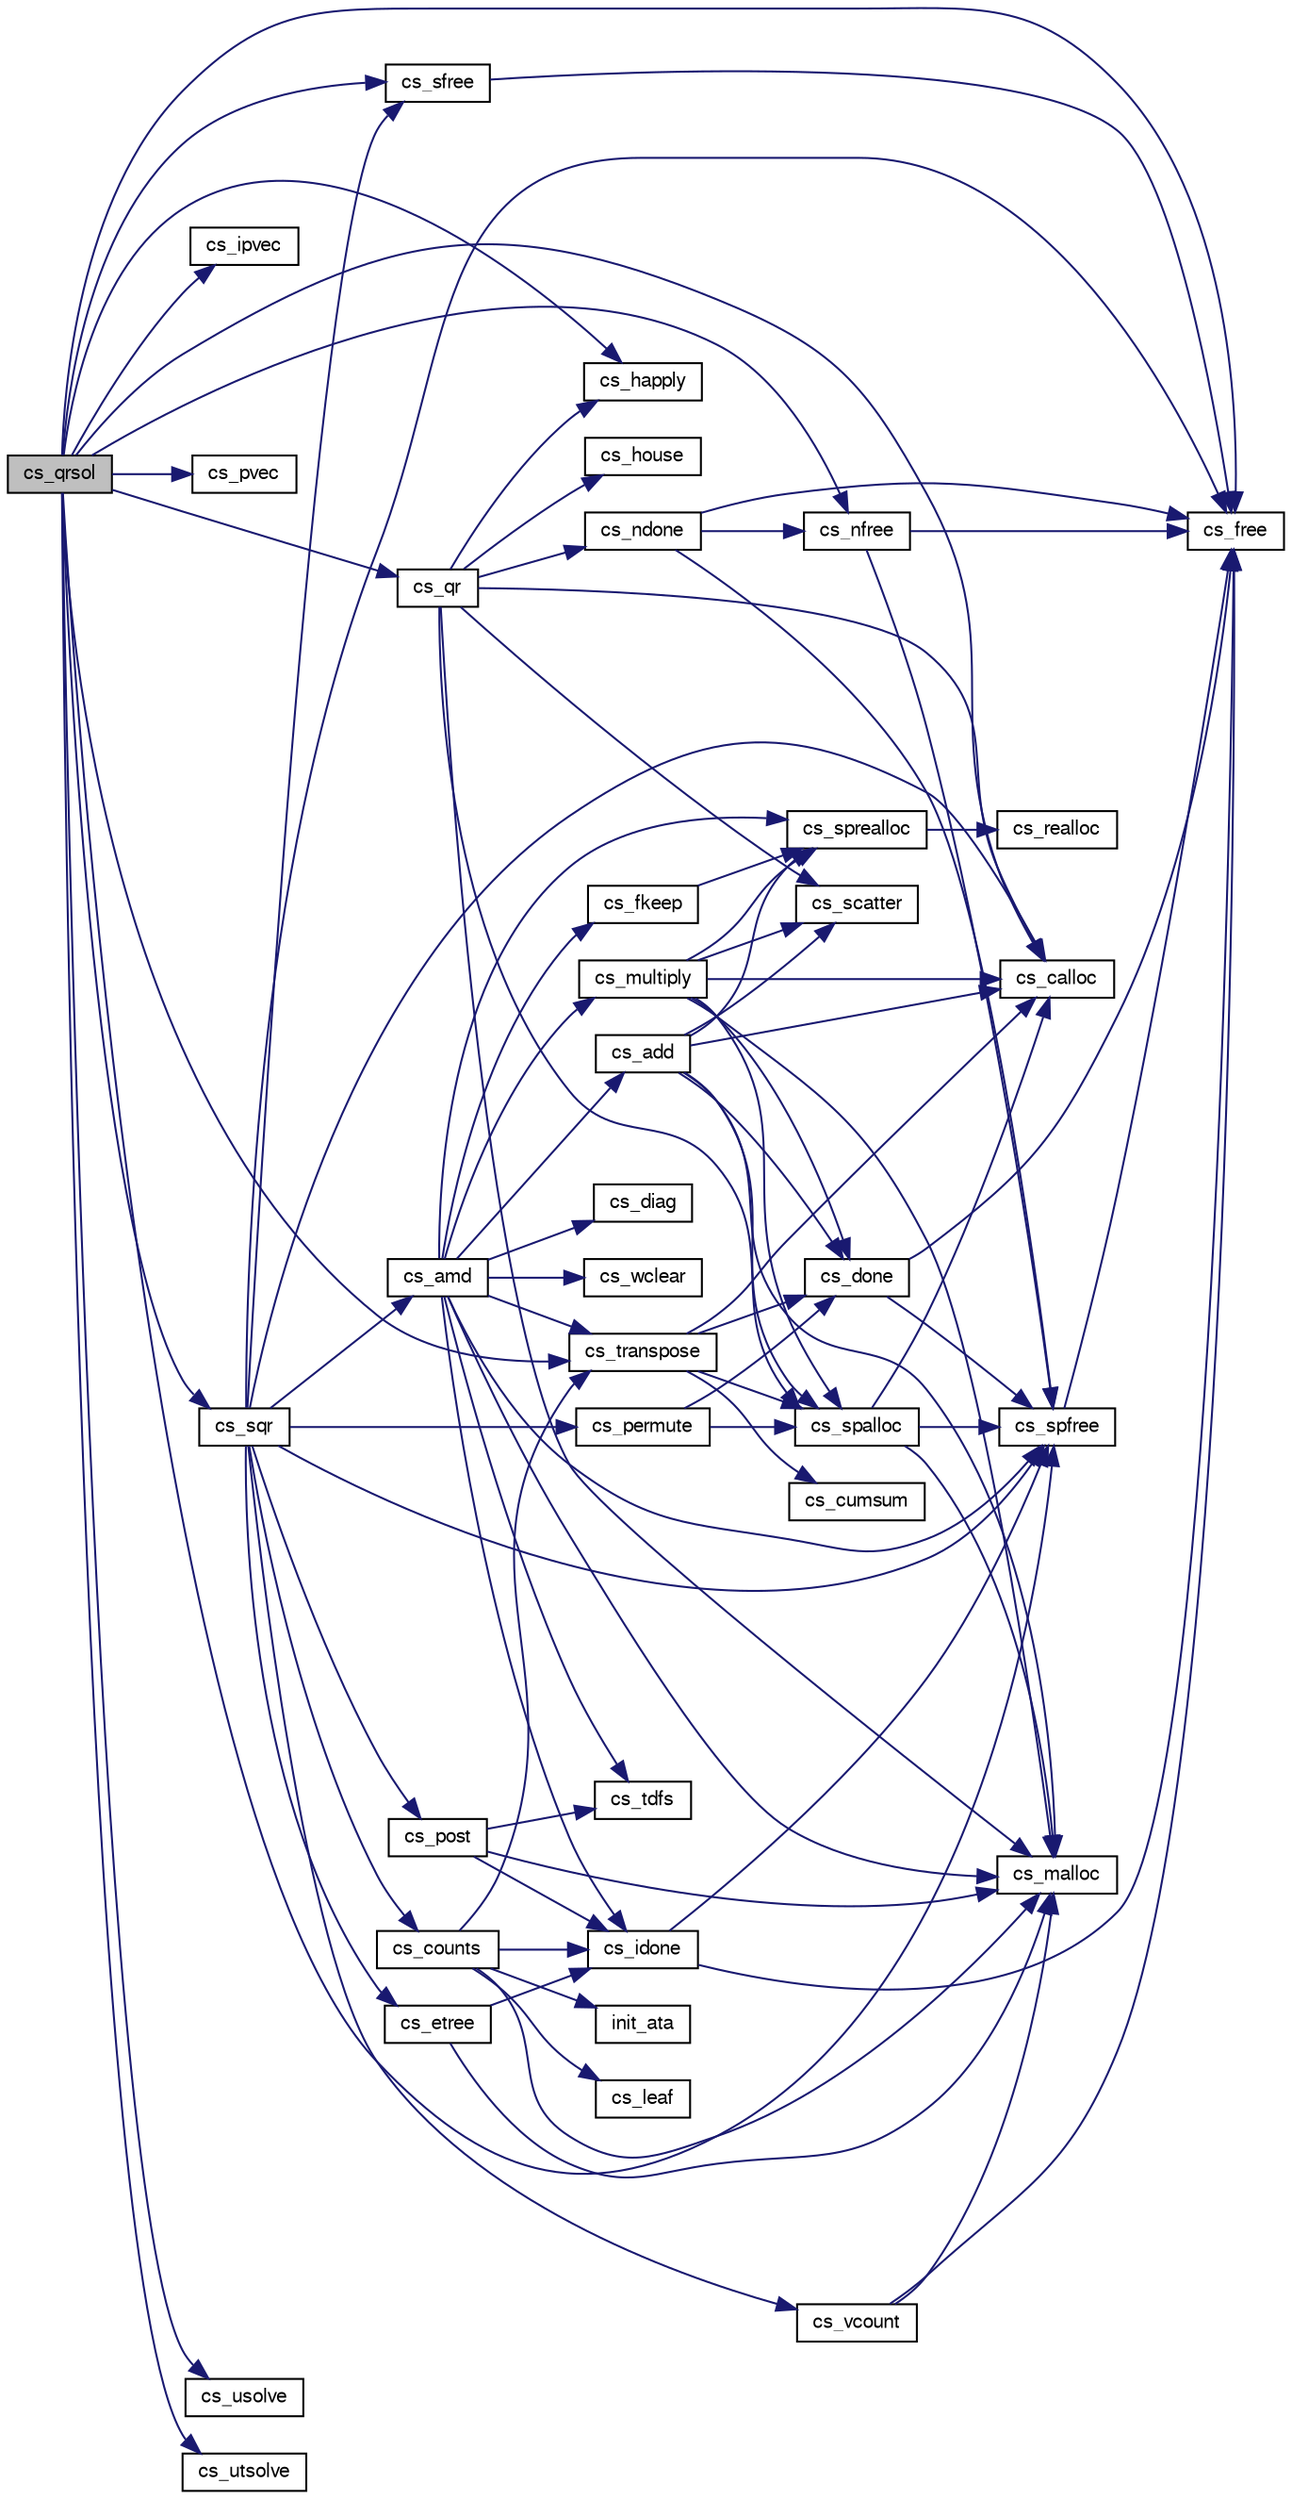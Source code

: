 digraph G
{
  edge [fontname="FreeSans",fontsize=10,labelfontname="FreeSans",labelfontsize=10];
  node [fontname="FreeSans",fontsize=10,shape=record];
  rankdir=LR;
  Node1 [label="cs_qrsol",height=0.2,width=0.4,color="black", fillcolor="grey75", style="filled" fontcolor="black"];
  Node1 -> Node2 [color="midnightblue",fontsize=10,style="solid",fontname="FreeSans"];
  Node2 [label="cs_calloc",height=0.2,width=0.4,color="black", fillcolor="white", style="filled",URL="$cs_8c.html#d3e846c0142a1457e8e85bcaf559fb98"];
  Node1 -> Node3 [color="midnightblue",fontsize=10,style="solid",fontname="FreeSans"];
  Node3 [label="cs_free",height=0.2,width=0.4,color="black", fillcolor="white", style="filled",URL="$cs_8c.html#78c1d1194aacc65212bb0d2b03643ac7"];
  Node1 -> Node4 [color="midnightblue",fontsize=10,style="solid",fontname="FreeSans"];
  Node4 [label="cs_happly",height=0.2,width=0.4,color="black", fillcolor="white", style="filled",URL="$cs_8c.html#27050a31d36046e833b7763fe8ef62ce"];
  Node1 -> Node5 [color="midnightblue",fontsize=10,style="solid",fontname="FreeSans"];
  Node5 [label="cs_ipvec",height=0.2,width=0.4,color="black", fillcolor="white", style="filled",URL="$cs_8c.html#1d7df434402e7553c34dbd59fd040159"];
  Node1 -> Node6 [color="midnightblue",fontsize=10,style="solid",fontname="FreeSans"];
  Node6 [label="cs_nfree",height=0.2,width=0.4,color="black", fillcolor="white", style="filled",URL="$cs_8c.html#f2e6d75dfc24a842fdbce3aa510dc4bc"];
  Node6 -> Node3 [color="midnightblue",fontsize=10,style="solid",fontname="FreeSans"];
  Node6 -> Node7 [color="midnightblue",fontsize=10,style="solid",fontname="FreeSans"];
  Node7 [label="cs_spfree",height=0.2,width=0.4,color="black", fillcolor="white", style="filled",URL="$cs_8c.html#6d705e404a7831ccf01bc0ea064215b9"];
  Node7 -> Node3 [color="midnightblue",fontsize=10,style="solid",fontname="FreeSans"];
  Node1 -> Node8 [color="midnightblue",fontsize=10,style="solid",fontname="FreeSans"];
  Node8 [label="cs_pvec",height=0.2,width=0.4,color="black", fillcolor="white", style="filled",URL="$cs_8c.html#d854f5cf7572128900a5acb1a7c87754"];
  Node1 -> Node9 [color="midnightblue",fontsize=10,style="solid",fontname="FreeSans"];
  Node9 [label="cs_qr",height=0.2,width=0.4,color="black", fillcolor="white", style="filled",URL="$cs_8c.html#767dc90c22d90fe898f72c2da0d98c03"];
  Node9 -> Node2 [color="midnightblue",fontsize=10,style="solid",fontname="FreeSans"];
  Node9 -> Node4 [color="midnightblue",fontsize=10,style="solid",fontname="FreeSans"];
  Node9 -> Node10 [color="midnightblue",fontsize=10,style="solid",fontname="FreeSans"];
  Node10 [label="cs_house",height=0.2,width=0.4,color="black", fillcolor="white", style="filled",URL="$cs_8c.html#096c9057bf2038f9eaef0c1dfb09f3dd"];
  Node9 -> Node11 [color="midnightblue",fontsize=10,style="solid",fontname="FreeSans"];
  Node11 [label="cs_malloc",height=0.2,width=0.4,color="black", fillcolor="white", style="filled",URL="$cs_8c.html#4c6c75c54cbdf2f3fd4574a90c2f8a86"];
  Node9 -> Node12 [color="midnightblue",fontsize=10,style="solid",fontname="FreeSans"];
  Node12 [label="cs_ndone",height=0.2,width=0.4,color="black", fillcolor="white", style="filled",URL="$cs_8c.html#24796e2f78414578fd2b8e7528535cbb"];
  Node12 -> Node3 [color="midnightblue",fontsize=10,style="solid",fontname="FreeSans"];
  Node12 -> Node6 [color="midnightblue",fontsize=10,style="solid",fontname="FreeSans"];
  Node12 -> Node7 [color="midnightblue",fontsize=10,style="solid",fontname="FreeSans"];
  Node9 -> Node13 [color="midnightblue",fontsize=10,style="solid",fontname="FreeSans"];
  Node13 [label="cs_scatter",height=0.2,width=0.4,color="black", fillcolor="white", style="filled",URL="$cs_8c.html#3729a7e21dbc3309ac96461ddb060328"];
  Node9 -> Node14 [color="midnightblue",fontsize=10,style="solid",fontname="FreeSans"];
  Node14 [label="cs_spalloc",height=0.2,width=0.4,color="black", fillcolor="white", style="filled",URL="$cs_8c.html#ad3a584d9185a4fe4497a36f892b9c72"];
  Node14 -> Node2 [color="midnightblue",fontsize=10,style="solid",fontname="FreeSans"];
  Node14 -> Node11 [color="midnightblue",fontsize=10,style="solid",fontname="FreeSans"];
  Node14 -> Node7 [color="midnightblue",fontsize=10,style="solid",fontname="FreeSans"];
  Node1 -> Node15 [color="midnightblue",fontsize=10,style="solid",fontname="FreeSans"];
  Node15 [label="cs_sfree",height=0.2,width=0.4,color="black", fillcolor="white", style="filled",URL="$cs_8c.html#ce766075ef439ad6e4347f6b076eb4b7"];
  Node15 -> Node3 [color="midnightblue",fontsize=10,style="solid",fontname="FreeSans"];
  Node1 -> Node7 [color="midnightblue",fontsize=10,style="solid",fontname="FreeSans"];
  Node1 -> Node16 [color="midnightblue",fontsize=10,style="solid",fontname="FreeSans"];
  Node16 [label="cs_sqr",height=0.2,width=0.4,color="black", fillcolor="white", style="filled",URL="$cs_8c.html#31db4da8e996966094f83c7601dc08ff"];
  Node16 -> Node17 [color="midnightblue",fontsize=10,style="solid",fontname="FreeSans"];
  Node17 [label="cs_amd",height=0.2,width=0.4,color="black", fillcolor="white", style="filled",URL="$cs_8c.html#633a0b0214f3ee86a27adf6ee6dea640"];
  Node17 -> Node18 [color="midnightblue",fontsize=10,style="solid",fontname="FreeSans"];
  Node18 [label="cs_add",height=0.2,width=0.4,color="black", fillcolor="white", style="filled",URL="$cs_8c.html#12000fbd0b9198d3852978cca8386afe"];
  Node18 -> Node2 [color="midnightblue",fontsize=10,style="solid",fontname="FreeSans"];
  Node18 -> Node19 [color="midnightblue",fontsize=10,style="solid",fontname="FreeSans"];
  Node19 [label="cs_done",height=0.2,width=0.4,color="black", fillcolor="white", style="filled",URL="$cs_8c.html#41590e7ef8c8f3ebce8c7bbe07303c28"];
  Node19 -> Node3 [color="midnightblue",fontsize=10,style="solid",fontname="FreeSans"];
  Node19 -> Node7 [color="midnightblue",fontsize=10,style="solid",fontname="FreeSans"];
  Node18 -> Node11 [color="midnightblue",fontsize=10,style="solid",fontname="FreeSans"];
  Node18 -> Node13 [color="midnightblue",fontsize=10,style="solid",fontname="FreeSans"];
  Node18 -> Node14 [color="midnightblue",fontsize=10,style="solid",fontname="FreeSans"];
  Node18 -> Node20 [color="midnightblue",fontsize=10,style="solid",fontname="FreeSans"];
  Node20 [label="cs_sprealloc",height=0.2,width=0.4,color="black", fillcolor="white", style="filled",URL="$cs_8c.html#5a9bc4224732ce1cedc50119afc687c1"];
  Node20 -> Node21 [color="midnightblue",fontsize=10,style="solid",fontname="FreeSans"];
  Node21 [label="cs_realloc",height=0.2,width=0.4,color="black", fillcolor="white", style="filled",URL="$cs_8c.html#7e829e1175f2c8ddb0d6d9e0bb90f985"];
  Node17 -> Node22 [color="midnightblue",fontsize=10,style="solid",fontname="FreeSans"];
  Node22 [label="cs_diag",height=0.2,width=0.4,color="black", fillcolor="white", style="filled",URL="$cs_8c.html#b744b6c0bb84f8f54496c547e8a95e16"];
  Node17 -> Node23 [color="midnightblue",fontsize=10,style="solid",fontname="FreeSans"];
  Node23 [label="cs_fkeep",height=0.2,width=0.4,color="black", fillcolor="white", style="filled",URL="$cs_8c.html#de63a58ec1758250c64518d817ea3c4c"];
  Node23 -> Node20 [color="midnightblue",fontsize=10,style="solid",fontname="FreeSans"];
  Node17 -> Node24 [color="midnightblue",fontsize=10,style="solid",fontname="FreeSans"];
  Node24 [label="cs_idone",height=0.2,width=0.4,color="black", fillcolor="white", style="filled",URL="$cs_8c.html#9c3bd8e36cdfb832d199b580e22467c7"];
  Node24 -> Node3 [color="midnightblue",fontsize=10,style="solid",fontname="FreeSans"];
  Node24 -> Node7 [color="midnightblue",fontsize=10,style="solid",fontname="FreeSans"];
  Node17 -> Node11 [color="midnightblue",fontsize=10,style="solid",fontname="FreeSans"];
  Node17 -> Node25 [color="midnightblue",fontsize=10,style="solid",fontname="FreeSans"];
  Node25 [label="cs_multiply",height=0.2,width=0.4,color="black", fillcolor="white", style="filled",URL="$cs_8c.html#066e18f8570c820530c73ebc88b30a97"];
  Node25 -> Node2 [color="midnightblue",fontsize=10,style="solid",fontname="FreeSans"];
  Node25 -> Node19 [color="midnightblue",fontsize=10,style="solid",fontname="FreeSans"];
  Node25 -> Node11 [color="midnightblue",fontsize=10,style="solid",fontname="FreeSans"];
  Node25 -> Node13 [color="midnightblue",fontsize=10,style="solid",fontname="FreeSans"];
  Node25 -> Node14 [color="midnightblue",fontsize=10,style="solid",fontname="FreeSans"];
  Node25 -> Node20 [color="midnightblue",fontsize=10,style="solid",fontname="FreeSans"];
  Node17 -> Node7 [color="midnightblue",fontsize=10,style="solid",fontname="FreeSans"];
  Node17 -> Node20 [color="midnightblue",fontsize=10,style="solid",fontname="FreeSans"];
  Node17 -> Node26 [color="midnightblue",fontsize=10,style="solid",fontname="FreeSans"];
  Node26 [label="cs_tdfs",height=0.2,width=0.4,color="black", fillcolor="white", style="filled",URL="$cs_8c.html#7b064c4799cc09da13c13d982197eff7"];
  Node17 -> Node27 [color="midnightblue",fontsize=10,style="solid",fontname="FreeSans"];
  Node27 [label="cs_transpose",height=0.2,width=0.4,color="black", fillcolor="white", style="filled",URL="$cs_8c.html#090225477a18abe5f8d5ab26e4efaf3a"];
  Node27 -> Node2 [color="midnightblue",fontsize=10,style="solid",fontname="FreeSans"];
  Node27 -> Node28 [color="midnightblue",fontsize=10,style="solid",fontname="FreeSans"];
  Node28 [label="cs_cumsum",height=0.2,width=0.4,color="black", fillcolor="white", style="filled",URL="$cs_8c.html#97200b7cc3ad296c964134a59616efdd"];
  Node27 -> Node19 [color="midnightblue",fontsize=10,style="solid",fontname="FreeSans"];
  Node27 -> Node14 [color="midnightblue",fontsize=10,style="solid",fontname="FreeSans"];
  Node17 -> Node29 [color="midnightblue",fontsize=10,style="solid",fontname="FreeSans"];
  Node29 [label="cs_wclear",height=0.2,width=0.4,color="black", fillcolor="white", style="filled",URL="$cs_8c.html#73c323ac388668ef8ab5a2aa97807fbe"];
  Node16 -> Node2 [color="midnightblue",fontsize=10,style="solid",fontname="FreeSans"];
  Node16 -> Node30 [color="midnightblue",fontsize=10,style="solid",fontname="FreeSans"];
  Node30 [label="cs_counts",height=0.2,width=0.4,color="black", fillcolor="white", style="filled",URL="$cs_8c.html#a7fdeead97aef81cdf18af7576a7f722"];
  Node30 -> Node24 [color="midnightblue",fontsize=10,style="solid",fontname="FreeSans"];
  Node30 -> Node31 [color="midnightblue",fontsize=10,style="solid",fontname="FreeSans"];
  Node31 [label="cs_leaf",height=0.2,width=0.4,color="black", fillcolor="white", style="filled",URL="$cs_8c.html#df3182dea8214e7a96ac2d055d60d267"];
  Node30 -> Node11 [color="midnightblue",fontsize=10,style="solid",fontname="FreeSans"];
  Node30 -> Node27 [color="midnightblue",fontsize=10,style="solid",fontname="FreeSans"];
  Node30 -> Node32 [color="midnightblue",fontsize=10,style="solid",fontname="FreeSans"];
  Node32 [label="init_ata",height=0.2,width=0.4,color="black", fillcolor="white", style="filled",URL="$cs_8c.html#3e3f8da5491fe28fab370482d0cc3389"];
  Node16 -> Node33 [color="midnightblue",fontsize=10,style="solid",fontname="FreeSans"];
  Node33 [label="cs_etree",height=0.2,width=0.4,color="black", fillcolor="white", style="filled",URL="$cs_8c.html#5c531804008e67c207e93f14c2551b1a"];
  Node33 -> Node24 [color="midnightblue",fontsize=10,style="solid",fontname="FreeSans"];
  Node33 -> Node11 [color="midnightblue",fontsize=10,style="solid",fontname="FreeSans"];
  Node16 -> Node3 [color="midnightblue",fontsize=10,style="solid",fontname="FreeSans"];
  Node16 -> Node34 [color="midnightblue",fontsize=10,style="solid",fontname="FreeSans"];
  Node34 [label="cs_permute",height=0.2,width=0.4,color="black", fillcolor="white", style="filled",URL="$cs_8c.html#da9cc712c0db19bc1dc1ef9211e6ca3c"];
  Node34 -> Node19 [color="midnightblue",fontsize=10,style="solid",fontname="FreeSans"];
  Node34 -> Node14 [color="midnightblue",fontsize=10,style="solid",fontname="FreeSans"];
  Node16 -> Node35 [color="midnightblue",fontsize=10,style="solid",fontname="FreeSans"];
  Node35 [label="cs_post",height=0.2,width=0.4,color="black", fillcolor="white", style="filled",URL="$cs_8c.html#dc01793c66e6caa0eef76be3dda7ffd5"];
  Node35 -> Node24 [color="midnightblue",fontsize=10,style="solid",fontname="FreeSans"];
  Node35 -> Node11 [color="midnightblue",fontsize=10,style="solid",fontname="FreeSans"];
  Node35 -> Node26 [color="midnightblue",fontsize=10,style="solid",fontname="FreeSans"];
  Node16 -> Node15 [color="midnightblue",fontsize=10,style="solid",fontname="FreeSans"];
  Node16 -> Node7 [color="midnightblue",fontsize=10,style="solid",fontname="FreeSans"];
  Node16 -> Node36 [color="midnightblue",fontsize=10,style="solid",fontname="FreeSans"];
  Node36 [label="cs_vcount",height=0.2,width=0.4,color="black", fillcolor="white", style="filled",URL="$cs_8c.html#9aa3afad1ec55f96205b52d378b8000f"];
  Node36 -> Node3 [color="midnightblue",fontsize=10,style="solid",fontname="FreeSans"];
  Node36 -> Node11 [color="midnightblue",fontsize=10,style="solid",fontname="FreeSans"];
  Node1 -> Node27 [color="midnightblue",fontsize=10,style="solid",fontname="FreeSans"];
  Node1 -> Node37 [color="midnightblue",fontsize=10,style="solid",fontname="FreeSans"];
  Node37 [label="cs_usolve",height=0.2,width=0.4,color="black", fillcolor="white", style="filled",URL="$cs_8c.html#a4cdacecec403b30b97abc7c27594b4f"];
  Node1 -> Node38 [color="midnightblue",fontsize=10,style="solid",fontname="FreeSans"];
  Node38 [label="cs_utsolve",height=0.2,width=0.4,color="black", fillcolor="white", style="filled",URL="$cs_8c.html#9fbb54471515f219326666ffc4e3e255"];
}
